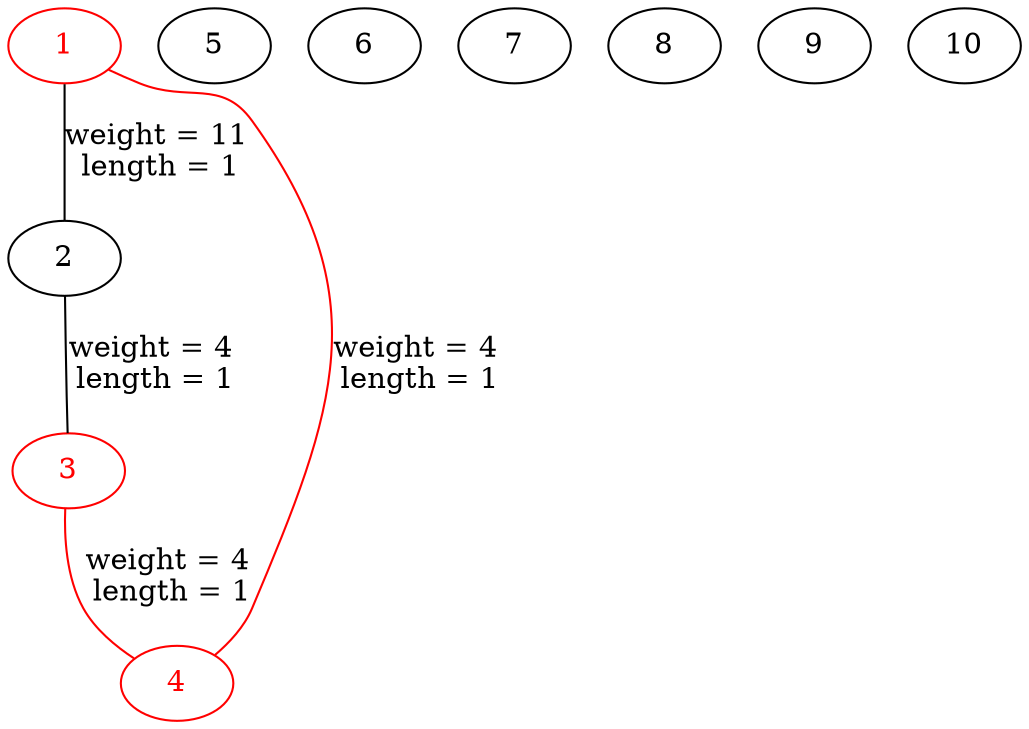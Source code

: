 // Graph visualisation
graph "Graph" {
	graph [concentrate=True]
	1
	2
	3
	4
	5
	6
	7
	8
	9
	10
	1 [color=red fontcolor=red]
	1 -- 2 [label="weight = 11
 length = 1" weight=11]
	1 -- 4 [label="weight = 4
 length = 1" color=red weight=4]
	2 -- 3 [label="weight = 4
 length = 1" weight=4]
	3 [color=red fontcolor=red]
	3 -- 4 [label="weight = 4
 length = 1" color=red weight=4]
	4 [color=red fontcolor=red]
}

